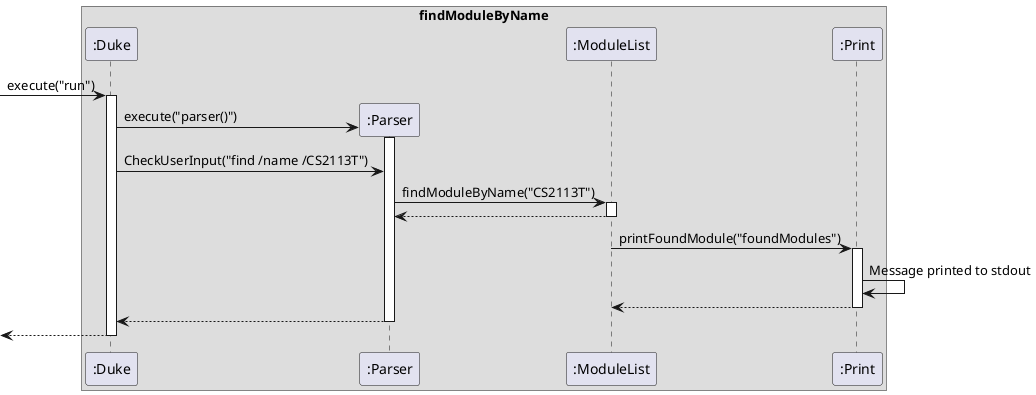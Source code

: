 @startuml
'https://plantuml.com/sequence-diagram

box findModuleByName
participant ":Duke" as ChatBot
participant ":Parser" as Parser
participant ":ModuleList" as ModuleList
participant ":Print" as Print

end box

[-> ChatBot : execute("run")
activate ChatBot

create Parser
ChatBot -> Parser : execute("parser()")
activate Parser
ChatBot -> Parser: CheckUserInput("find /name /CS2113T")


Parser -> ModuleList : findModuleByName("CS2113T")
activate ModuleList
return

ModuleList -> Print : printFoundModule("foundModules")
activate Print

Print -> Print : Message printed to stdout

return
return
return


@enduml